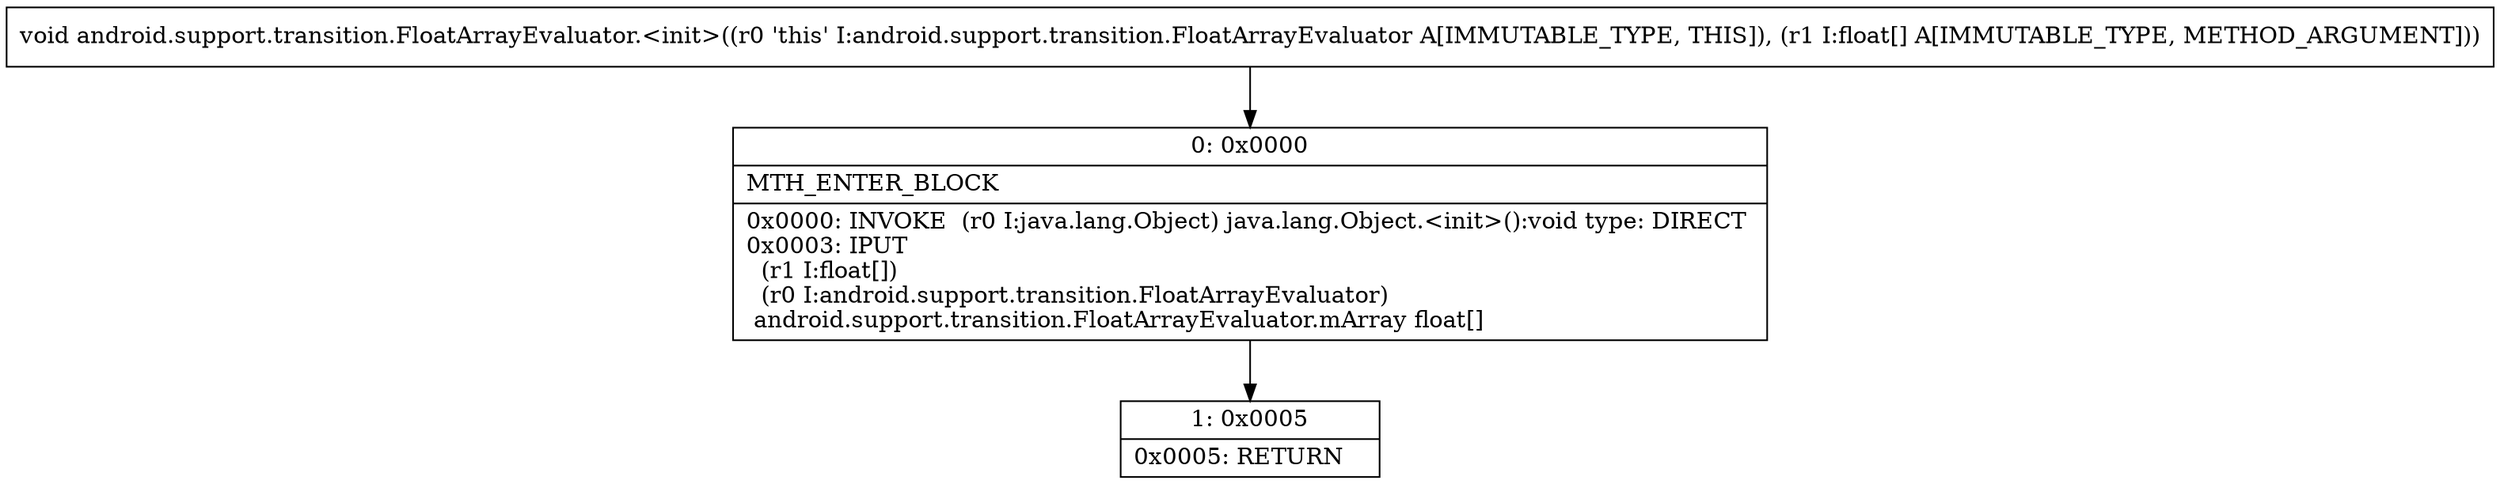 digraph "CFG forandroid.support.transition.FloatArrayEvaluator.\<init\>([F)V" {
Node_0 [shape=record,label="{0\:\ 0x0000|MTH_ENTER_BLOCK\l|0x0000: INVOKE  (r0 I:java.lang.Object) java.lang.Object.\<init\>():void type: DIRECT \l0x0003: IPUT  \l  (r1 I:float[])\l  (r0 I:android.support.transition.FloatArrayEvaluator)\l android.support.transition.FloatArrayEvaluator.mArray float[] \l}"];
Node_1 [shape=record,label="{1\:\ 0x0005|0x0005: RETURN   \l}"];
MethodNode[shape=record,label="{void android.support.transition.FloatArrayEvaluator.\<init\>((r0 'this' I:android.support.transition.FloatArrayEvaluator A[IMMUTABLE_TYPE, THIS]), (r1 I:float[] A[IMMUTABLE_TYPE, METHOD_ARGUMENT])) }"];
MethodNode -> Node_0;
Node_0 -> Node_1;
}

